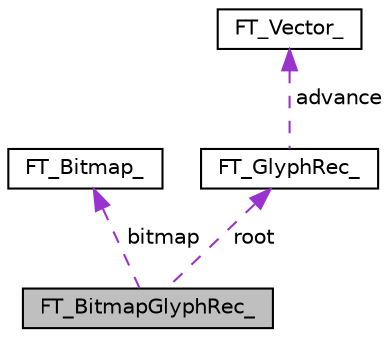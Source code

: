 digraph "FT_BitmapGlyphRec_"
{
 // LATEX_PDF_SIZE
  edge [fontname="Helvetica",fontsize="10",labelfontname="Helvetica",labelfontsize="10"];
  node [fontname="Helvetica",fontsize="10",shape=record];
  Node1 [label="FT_BitmapGlyphRec_",height=0.2,width=0.4,color="black", fillcolor="grey75", style="filled", fontcolor="black",tooltip=" "];
  Node2 -> Node1 [dir="back",color="darkorchid3",fontsize="10",style="dashed",label=" bitmap" ];
  Node2 [label="FT_Bitmap_",height=0.2,width=0.4,color="black", fillcolor="white", style="filled",URL="$dd/d08/structFT__Bitmap__.html",tooltip=" "];
  Node3 -> Node1 [dir="back",color="darkorchid3",fontsize="10",style="dashed",label=" root" ];
  Node3 [label="FT_GlyphRec_",height=0.2,width=0.4,color="black", fillcolor="white", style="filled",URL="$d1/dad/structFT__GlyphRec__.html",tooltip=" "];
  Node4 -> Node3 [dir="back",color="darkorchid3",fontsize="10",style="dashed",label=" advance" ];
  Node4 [label="FT_Vector_",height=0.2,width=0.4,color="black", fillcolor="white", style="filled",URL="$da/d23/structFT__Vector__.html",tooltip=" "];
}
